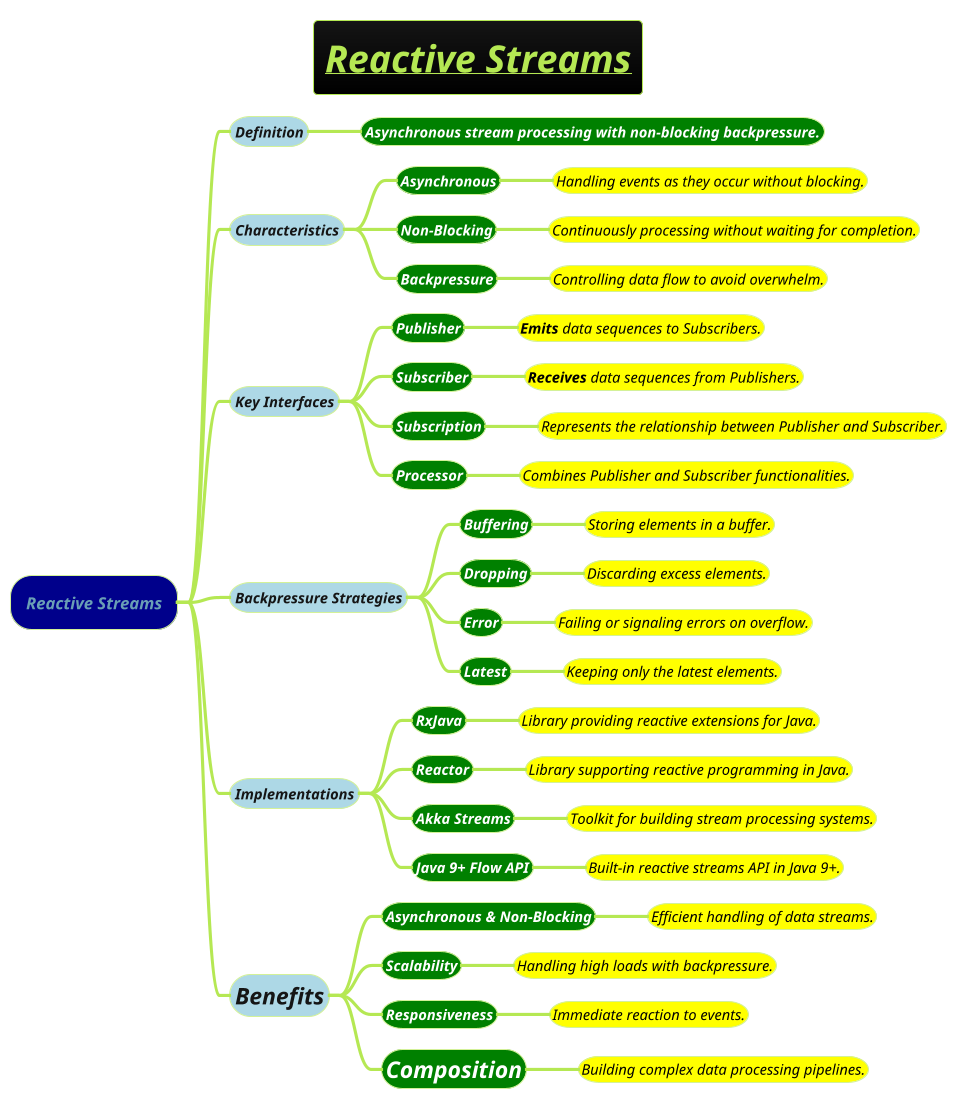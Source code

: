 @startmindmap
title =<i><b><u>Reactive Streams
!theme hacker

*[#darkblue] <i>Reactive Streams
**[#lightblue] <i><color #blac><size:14>Definition
***[#green] <b><i><color #white><size:14>Asynchronous stream processing with non-blocking backpressure.
**[#lightblue] <i><color #blac><size:14>Characteristics
***[#green] <b><i><color #white><size:14>Asynchronous
****[#yellow] <i><color #black><size:14>Handling events as they occur without blocking.
***[#green] <b><i><color #white><size:14>Non-Blocking
****[#yellow] <i><color #black><size:14>Continuously processing without waiting for completion.
***[#green] <b><i><color #white><size:14>Backpressure
****[#yellow] <i><color #black><size:14>Controlling data flow to avoid overwhelm.
**[#lightblue] <i><color #blac><size:14>Key Interfaces
***[#green] <b><i><color #white><size:14>Publisher
****[#yellow] <i><color #black><size:14>**Emits** data sequences to Subscribers.
***[#green] <b><i><color #white><size:14>Subscriber
****[#yellow] <i><color #black><size:14>**Receives** data sequences from Publishers.
***[#green] <b><i><color #white><size:14>Subscription
****[#yellow] <i><color #black><size:14>Represents the relationship between Publisher and Subscriber.
***[#green] <b><i><color #white><size:14>Processor
****[#yellow] <i><color #black><size:14>Combines Publisher and Subscriber functionalities.
**[#lightblue] <i><color #blac><size:14>Backpressure Strategies
***[#green] <b><i><color #white><size:14>Buffering
****[#yellow] <i><color #black><size:14>Storing elements in a buffer.
***[#green] <b><i><color #white><size:14>Dropping
****[#yellow] <i><color #black><size:14>Discarding excess elements.
***[#green] <b><i><color #white><size:14>Error
****[#yellow] <i><color #black><size:14>Failing or signaling errors on overflow.
***[#green] <b><i><color #white><size:14>Latest
****[#yellow] <i><color #black><size:14>Keeping only the latest elements.
**[#lightblue] <i><color #blac><size:14>Implementations
***[#green] <b><i><color #white><size:14>RxJava
****[#yellow] <i><color #black><size:14>Library providing reactive extensions for Java.
***[#green] <b><i><color #white><size:14>Reactor
****[#yellow] <i><color #black><size:14>Library supporting reactive programming in Java.
***[#green] <b><i><color #white><size:14>Akka Streams
****[#yellow] <i><color #black><size:14>Toolkit for building stream processing systems.
***[#green] <b><i><color #white><size:14>Java 9+ Flow API
****[#yellow] <i><color #black><size:14>Built-in reactive streams API in Java 9+.
**[#lightblue] <i><color #blac><size:22>Benefits
***[#green] <b><i><color #white><size:14>Asynchronous & Non-Blocking
****[#yellow] <i><color #black><size:14>Efficient handling of data streams.
***[#green] <b><i><color #white><size:14>Scalability
****[#yellow] <i><color #black><size:14>Handling high loads with backpressure.
***[#green] <b><i><color #white><size:14>Responsiveness
****[#yellow] <i><color #black><size:14>Immediate reaction to events.
***[#green] <b><i><color #white><size:22>Composition
****[#yellow] <i><color #black><size:14>Building complex data processing pipelines.
@endmindmap
